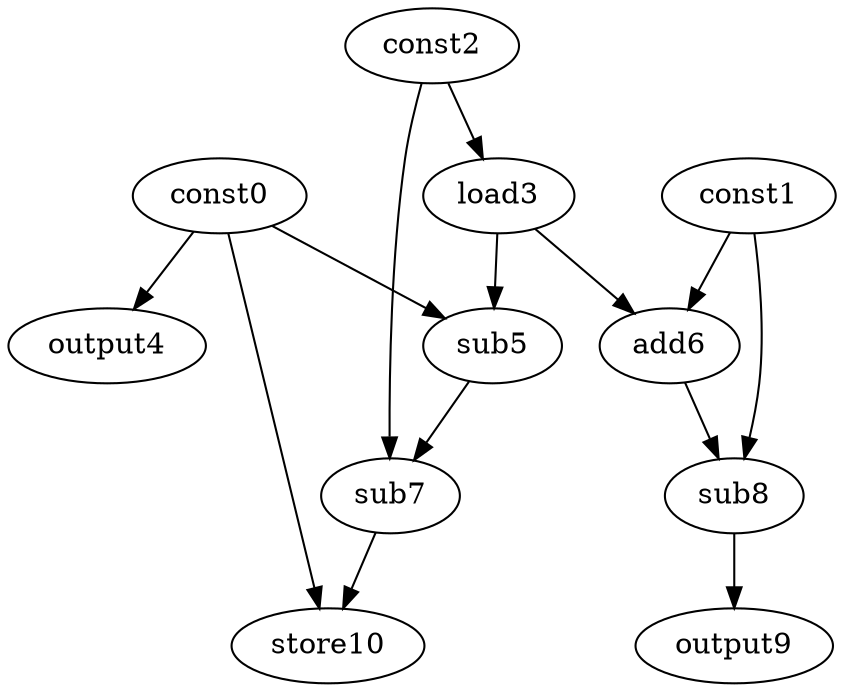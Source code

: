 digraph G { 
const0[opcode=const]; 
const1[opcode=const]; 
const2[opcode=const]; 
load3[opcode=load]; 
output4[opcode=output]; 
sub5[opcode=sub]; 
add6[opcode=add]; 
sub7[opcode=sub]; 
sub8[opcode=sub]; 
output9[opcode=output]; 
store10[opcode=store]; 
const2->load3[operand=0];
const0->output4[operand=0];
const0->sub5[operand=0];
load3->sub5[operand=1];
const1->add6[operand=0];
load3->add6[operand=1];
const2->sub7[operand=0];
sub5->sub7[operand=1];
const1->sub8[operand=0];
add6->sub8[operand=1];
sub8->output9[operand=0];
const0->store10[operand=0];
sub7->store10[operand=1];
}
